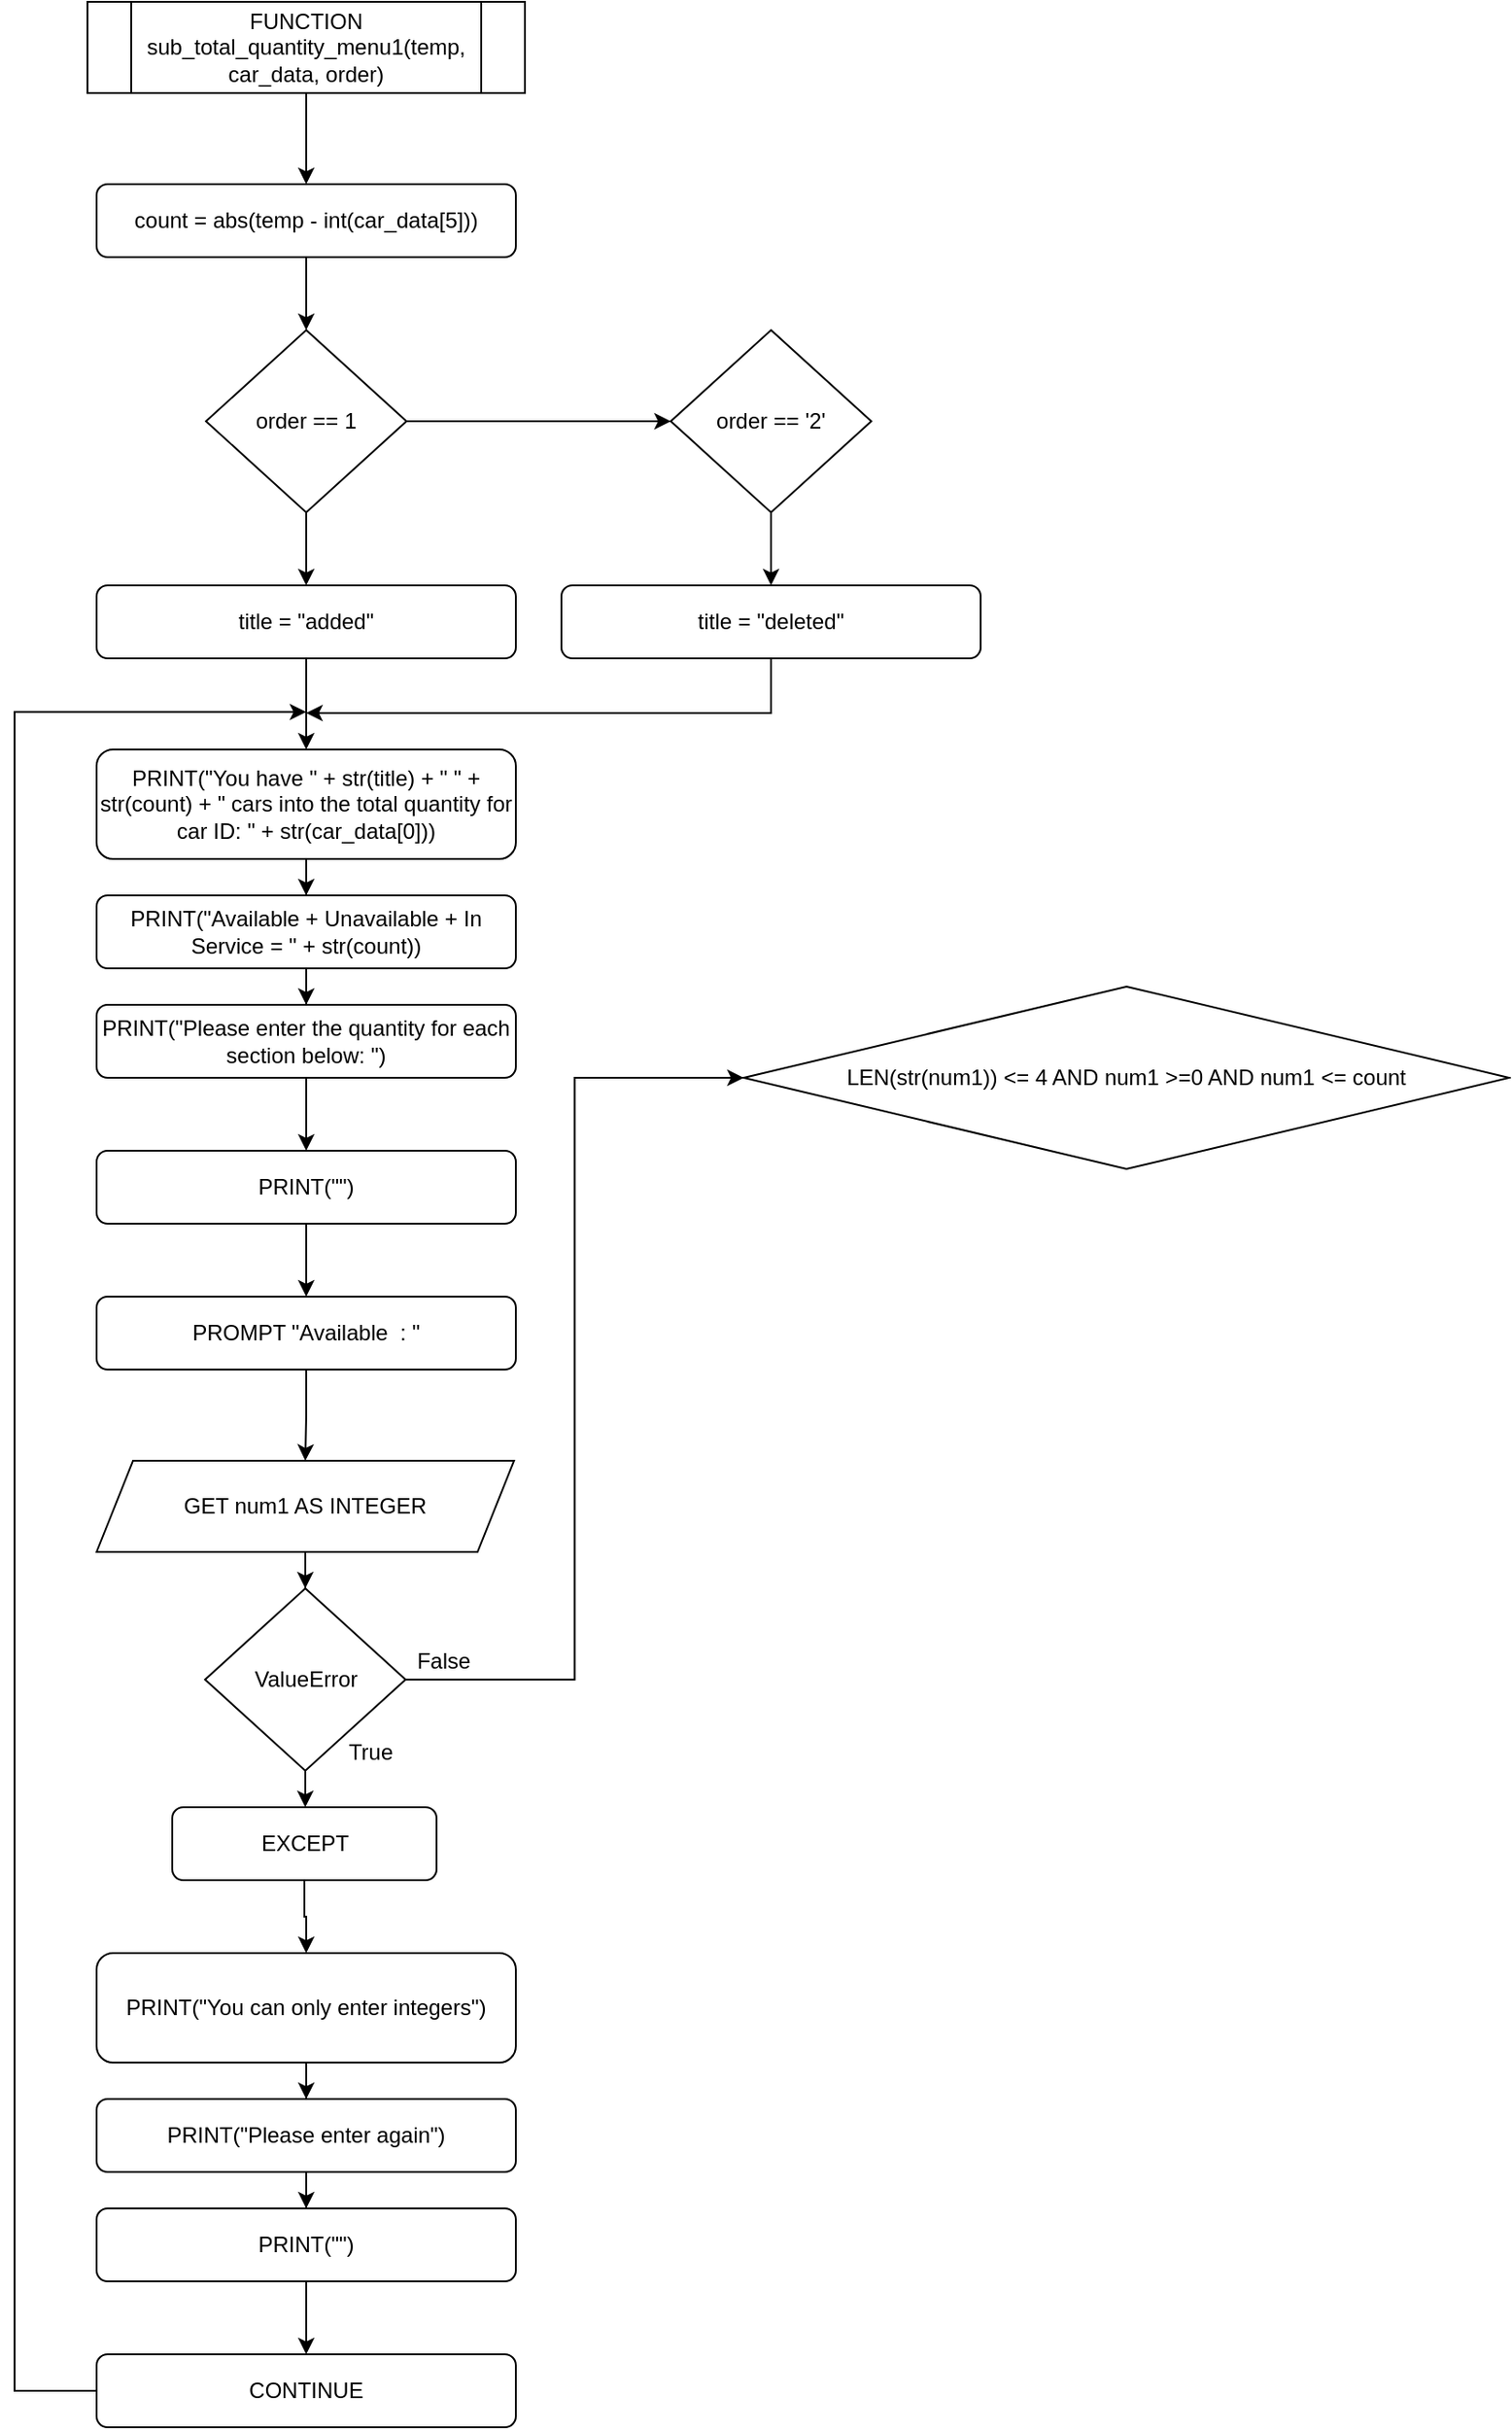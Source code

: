<mxfile version="14.7.6" type="github">
  <diagram id="x0vp5J65URPH6gAqb3tn" name="Page-1">
    <mxGraphModel dx="1753" dy="1064" grid="1" gridSize="10" guides="1" tooltips="1" connect="1" arrows="1" fold="1" page="1" pageScale="1" pageWidth="3300" pageHeight="4681" math="0" shadow="0">
      <root>
        <mxCell id="0" />
        <mxCell id="1" parent="0" />
        <mxCell id="EDOYqeFamYNWOwiYm_nP-3" value="" style="edgeStyle=orthogonalEdgeStyle;rounded=0;orthogonalLoop=1;jettySize=auto;html=1;" edge="1" parent="1" source="EDOYqeFamYNWOwiYm_nP-1" target="EDOYqeFamYNWOwiYm_nP-2">
          <mxGeometry relative="1" as="geometry" />
        </mxCell>
        <mxCell id="EDOYqeFamYNWOwiYm_nP-1" value="FUNCTION sub_total_quantity_menu1(temp, car_data, order)" style="shape=process;whiteSpace=wrap;html=1;backgroundOutline=1;" vertex="1" parent="1">
          <mxGeometry x="230" y="120" width="240" height="50" as="geometry" />
        </mxCell>
        <mxCell id="EDOYqeFamYNWOwiYm_nP-7" value="" style="edgeStyle=orthogonalEdgeStyle;rounded=0;orthogonalLoop=1;jettySize=auto;html=1;" edge="1" parent="1" source="EDOYqeFamYNWOwiYm_nP-2" target="EDOYqeFamYNWOwiYm_nP-6">
          <mxGeometry relative="1" as="geometry" />
        </mxCell>
        <mxCell id="EDOYqeFamYNWOwiYm_nP-2" value="count = abs(temp - int(car_data[5]))" style="rounded=1;whiteSpace=wrap;html=1;" vertex="1" parent="1">
          <mxGeometry x="235" y="220" width="230" height="40" as="geometry" />
        </mxCell>
        <mxCell id="EDOYqeFamYNWOwiYm_nP-9" value="" style="edgeStyle=orthogonalEdgeStyle;rounded=0;orthogonalLoop=1;jettySize=auto;html=1;" edge="1" parent="1" source="EDOYqeFamYNWOwiYm_nP-6" target="EDOYqeFamYNWOwiYm_nP-8">
          <mxGeometry relative="1" as="geometry" />
        </mxCell>
        <mxCell id="EDOYqeFamYNWOwiYm_nP-13" style="edgeStyle=orthogonalEdgeStyle;rounded=0;orthogonalLoop=1;jettySize=auto;html=1;entryX=0;entryY=0.5;entryDx=0;entryDy=0;" edge="1" parent="1" source="EDOYqeFamYNWOwiYm_nP-6" target="EDOYqeFamYNWOwiYm_nP-11">
          <mxGeometry relative="1" as="geometry" />
        </mxCell>
        <mxCell id="EDOYqeFamYNWOwiYm_nP-6" value="order == 1" style="rhombus;whiteSpace=wrap;html=1;" vertex="1" parent="1">
          <mxGeometry x="295" y="300" width="110" height="100" as="geometry" />
        </mxCell>
        <mxCell id="EDOYqeFamYNWOwiYm_nP-22" style="edgeStyle=orthogonalEdgeStyle;rounded=0;orthogonalLoop=1;jettySize=auto;html=1;entryX=0.5;entryY=0;entryDx=0;entryDy=0;" edge="1" parent="1" source="EDOYqeFamYNWOwiYm_nP-8" target="EDOYqeFamYNWOwiYm_nP-14">
          <mxGeometry relative="1" as="geometry" />
        </mxCell>
        <mxCell id="EDOYqeFamYNWOwiYm_nP-8" value="title = &quot;added&quot;" style="rounded=1;whiteSpace=wrap;html=1;" vertex="1" parent="1">
          <mxGeometry x="235" y="440" width="230" height="40" as="geometry" />
        </mxCell>
        <mxCell id="EDOYqeFamYNWOwiYm_nP-10" value="" style="edgeStyle=orthogonalEdgeStyle;rounded=0;orthogonalLoop=1;jettySize=auto;html=1;" edge="1" parent="1" source="EDOYqeFamYNWOwiYm_nP-11" target="EDOYqeFamYNWOwiYm_nP-12">
          <mxGeometry relative="1" as="geometry" />
        </mxCell>
        <mxCell id="EDOYqeFamYNWOwiYm_nP-11" value="order == &#39;2&#39;" style="rhombus;whiteSpace=wrap;html=1;" vertex="1" parent="1">
          <mxGeometry x="550" y="300" width="110" height="100" as="geometry" />
        </mxCell>
        <mxCell id="EDOYqeFamYNWOwiYm_nP-24" style="edgeStyle=orthogonalEdgeStyle;rounded=0;orthogonalLoop=1;jettySize=auto;html=1;" edge="1" parent="1" source="EDOYqeFamYNWOwiYm_nP-12">
          <mxGeometry relative="1" as="geometry">
            <mxPoint x="350" y="510" as="targetPoint" />
            <Array as="points">
              <mxPoint x="605" y="510" />
            </Array>
          </mxGeometry>
        </mxCell>
        <mxCell id="EDOYqeFamYNWOwiYm_nP-12" value="title = &quot;deleted&quot;" style="rounded=1;whiteSpace=wrap;html=1;" vertex="1" parent="1">
          <mxGeometry x="490" y="440" width="230" height="40" as="geometry" />
        </mxCell>
        <mxCell id="EDOYqeFamYNWOwiYm_nP-16" value="" style="edgeStyle=orthogonalEdgeStyle;rounded=0;orthogonalLoop=1;jettySize=auto;html=1;" edge="1" parent="1" source="EDOYqeFamYNWOwiYm_nP-14" target="EDOYqeFamYNWOwiYm_nP-15">
          <mxGeometry relative="1" as="geometry" />
        </mxCell>
        <mxCell id="EDOYqeFamYNWOwiYm_nP-14" value="PRINT(&quot;You have &quot; + str(title) + &quot; &quot; + str(count) + &quot; cars into the total quantity for car ID: &quot; + str(car_data[0]))" style="rounded=1;whiteSpace=wrap;html=1;" vertex="1" parent="1">
          <mxGeometry x="235" y="530" width="230" height="60" as="geometry" />
        </mxCell>
        <mxCell id="EDOYqeFamYNWOwiYm_nP-21" style="edgeStyle=orthogonalEdgeStyle;rounded=0;orthogonalLoop=1;jettySize=auto;html=1;entryX=0.5;entryY=0;entryDx=0;entryDy=0;" edge="1" parent="1" source="EDOYqeFamYNWOwiYm_nP-15" target="EDOYqeFamYNWOwiYm_nP-18">
          <mxGeometry relative="1" as="geometry" />
        </mxCell>
        <mxCell id="EDOYqeFamYNWOwiYm_nP-15" value="PRINT(&quot;Available + Unavailable + In Service = &quot; + str(count))" style="rounded=1;whiteSpace=wrap;html=1;" vertex="1" parent="1">
          <mxGeometry x="235" y="610" width="230" height="40" as="geometry" />
        </mxCell>
        <mxCell id="EDOYqeFamYNWOwiYm_nP-17" value="" style="edgeStyle=orthogonalEdgeStyle;rounded=0;orthogonalLoop=1;jettySize=auto;html=1;" edge="1" parent="1" source="EDOYqeFamYNWOwiYm_nP-18" target="EDOYqeFamYNWOwiYm_nP-19">
          <mxGeometry relative="1" as="geometry" />
        </mxCell>
        <mxCell id="EDOYqeFamYNWOwiYm_nP-18" value="PRINT(&quot;Please enter the quantity for each section below: &quot;)" style="rounded=1;whiteSpace=wrap;html=1;" vertex="1" parent="1">
          <mxGeometry x="235" y="670" width="230" height="40" as="geometry" />
        </mxCell>
        <mxCell id="EDOYqeFamYNWOwiYm_nP-27" value="" style="edgeStyle=orthogonalEdgeStyle;rounded=0;orthogonalLoop=1;jettySize=auto;html=1;" edge="1" parent="1" source="EDOYqeFamYNWOwiYm_nP-19" target="EDOYqeFamYNWOwiYm_nP-25">
          <mxGeometry relative="1" as="geometry" />
        </mxCell>
        <mxCell id="EDOYqeFamYNWOwiYm_nP-19" value="PRINT(&quot;&quot;)" style="rounded=1;whiteSpace=wrap;html=1;" vertex="1" parent="1">
          <mxGeometry x="235" y="750" width="230" height="40" as="geometry" />
        </mxCell>
        <mxCell id="EDOYqeFamYNWOwiYm_nP-30" value="" style="edgeStyle=orthogonalEdgeStyle;rounded=0;orthogonalLoop=1;jettySize=auto;html=1;" edge="1" parent="1" source="EDOYqeFamYNWOwiYm_nP-25" target="EDOYqeFamYNWOwiYm_nP-29">
          <mxGeometry relative="1" as="geometry" />
        </mxCell>
        <mxCell id="EDOYqeFamYNWOwiYm_nP-25" value="PROMPT &quot;Available  : &quot;" style="rounded=1;whiteSpace=wrap;html=1;" vertex="1" parent="1">
          <mxGeometry x="235" y="830" width="230" height="40" as="geometry" />
        </mxCell>
        <mxCell id="EDOYqeFamYNWOwiYm_nP-32" value="" style="edgeStyle=orthogonalEdgeStyle;rounded=0;orthogonalLoop=1;jettySize=auto;html=1;" edge="1" parent="1" source="EDOYqeFamYNWOwiYm_nP-29" target="EDOYqeFamYNWOwiYm_nP-31">
          <mxGeometry relative="1" as="geometry" />
        </mxCell>
        <mxCell id="EDOYqeFamYNWOwiYm_nP-29" value="GET num1 AS INTEGER" style="shape=parallelogram;perimeter=parallelogramPerimeter;whiteSpace=wrap;html=1;fixedSize=1;" vertex="1" parent="1">
          <mxGeometry x="235" y="920" width="229" height="50" as="geometry" />
        </mxCell>
        <mxCell id="EDOYqeFamYNWOwiYm_nP-50" style="edgeStyle=orthogonalEdgeStyle;rounded=0;orthogonalLoop=1;jettySize=auto;html=1;entryX=0.5;entryY=0;entryDx=0;entryDy=0;" edge="1" parent="1" source="EDOYqeFamYNWOwiYm_nP-31" target="EDOYqeFamYNWOwiYm_nP-49">
          <mxGeometry relative="1" as="geometry" />
        </mxCell>
        <mxCell id="EDOYqeFamYNWOwiYm_nP-53" style="edgeStyle=orthogonalEdgeStyle;rounded=0;orthogonalLoop=1;jettySize=auto;html=1;entryX=0;entryY=0.5;entryDx=0;entryDy=0;" edge="1" parent="1" source="EDOYqeFamYNWOwiYm_nP-31" target="EDOYqeFamYNWOwiYm_nP-48">
          <mxGeometry relative="1" as="geometry" />
        </mxCell>
        <mxCell id="EDOYqeFamYNWOwiYm_nP-31" value="ValueError" style="rhombus;whiteSpace=wrap;html=1;" vertex="1" parent="1">
          <mxGeometry x="294.5" y="990" width="110" height="100" as="geometry" />
        </mxCell>
        <mxCell id="EDOYqeFamYNWOwiYm_nP-33" value="" style="edgeStyle=orthogonalEdgeStyle;rounded=0;orthogonalLoop=1;jettySize=auto;html=1;" edge="1" parent="1" source="EDOYqeFamYNWOwiYm_nP-34" target="EDOYqeFamYNWOwiYm_nP-36">
          <mxGeometry relative="1" as="geometry" />
        </mxCell>
        <mxCell id="EDOYqeFamYNWOwiYm_nP-34" value="PRINT(&quot;You can only enter integers&quot;)" style="rounded=1;whiteSpace=wrap;html=1;" vertex="1" parent="1">
          <mxGeometry x="235" y="1190" width="230" height="60" as="geometry" />
        </mxCell>
        <mxCell id="EDOYqeFamYNWOwiYm_nP-35" style="edgeStyle=orthogonalEdgeStyle;rounded=0;orthogonalLoop=1;jettySize=auto;html=1;entryX=0.5;entryY=0;entryDx=0;entryDy=0;" edge="1" parent="1" source="EDOYqeFamYNWOwiYm_nP-36" target="EDOYqeFamYNWOwiYm_nP-38">
          <mxGeometry relative="1" as="geometry" />
        </mxCell>
        <mxCell id="EDOYqeFamYNWOwiYm_nP-36" value="PRINT(&quot;Please enter again&quot;)" style="rounded=1;whiteSpace=wrap;html=1;" vertex="1" parent="1">
          <mxGeometry x="235" y="1270" width="230" height="40" as="geometry" />
        </mxCell>
        <mxCell id="EDOYqeFamYNWOwiYm_nP-37" value="" style="edgeStyle=orthogonalEdgeStyle;rounded=0;orthogonalLoop=1;jettySize=auto;html=1;" edge="1" parent="1" source="EDOYqeFamYNWOwiYm_nP-38" target="EDOYqeFamYNWOwiYm_nP-40">
          <mxGeometry relative="1" as="geometry" />
        </mxCell>
        <mxCell id="EDOYqeFamYNWOwiYm_nP-38" value="PRINT(&quot;&quot;)" style="rounded=1;whiteSpace=wrap;html=1;" vertex="1" parent="1">
          <mxGeometry x="235" y="1330" width="230" height="40" as="geometry" />
        </mxCell>
        <mxCell id="EDOYqeFamYNWOwiYm_nP-47" style="edgeStyle=orthogonalEdgeStyle;rounded=0;orthogonalLoop=1;jettySize=auto;html=1;" edge="1" parent="1" source="EDOYqeFamYNWOwiYm_nP-40">
          <mxGeometry relative="1" as="geometry">
            <mxPoint x="350" y="509.429" as="targetPoint" />
            <Array as="points">
              <mxPoint x="190" y="1430" />
              <mxPoint x="190" y="509" />
            </Array>
          </mxGeometry>
        </mxCell>
        <mxCell id="EDOYqeFamYNWOwiYm_nP-40" value="CONTINUE" style="rounded=1;whiteSpace=wrap;html=1;" vertex="1" parent="1">
          <mxGeometry x="235" y="1410" width="230" height="40" as="geometry" />
        </mxCell>
        <mxCell id="EDOYqeFamYNWOwiYm_nP-46" value="True" style="text;html=1;align=center;verticalAlign=middle;resizable=0;points=[];autosize=1;strokeColor=none;" vertex="1" parent="1">
          <mxGeometry x="365" y="1070" width="40" height="20" as="geometry" />
        </mxCell>
        <mxCell id="EDOYqeFamYNWOwiYm_nP-48" value="LEN(str(num1)) &amp;lt;= 4 AND num1 &amp;gt;=0 AND num1 &amp;lt;= count" style="rhombus;whiteSpace=wrap;html=1;" vertex="1" parent="1">
          <mxGeometry x="590" y="660" width="420" height="100" as="geometry" />
        </mxCell>
        <mxCell id="EDOYqeFamYNWOwiYm_nP-52" style="edgeStyle=orthogonalEdgeStyle;rounded=0;orthogonalLoop=1;jettySize=auto;html=1;entryX=0.5;entryY=0;entryDx=0;entryDy=0;" edge="1" parent="1" source="EDOYqeFamYNWOwiYm_nP-49" target="EDOYqeFamYNWOwiYm_nP-34">
          <mxGeometry relative="1" as="geometry" />
        </mxCell>
        <mxCell id="EDOYqeFamYNWOwiYm_nP-49" value="EXCEPT" style="rounded=1;whiteSpace=wrap;html=1;" vertex="1" parent="1">
          <mxGeometry x="276.5" y="1110" width="145" height="40" as="geometry" />
        </mxCell>
        <mxCell id="EDOYqeFamYNWOwiYm_nP-54" value="False" style="text;html=1;align=center;verticalAlign=middle;resizable=0;points=[];autosize=1;strokeColor=none;" vertex="1" parent="1">
          <mxGeometry x="405" y="1020" width="40" height="20" as="geometry" />
        </mxCell>
      </root>
    </mxGraphModel>
  </diagram>
</mxfile>

